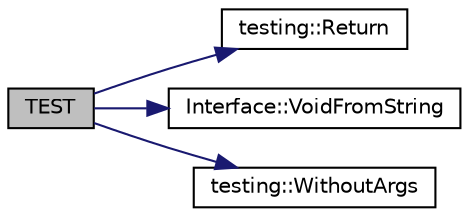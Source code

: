 digraph "TEST"
{
 // LATEX_PDF_SIZE
  bgcolor="transparent";
  edge [fontname="Helvetica",fontsize="10",labelfontname="Helvetica",labelfontsize="10"];
  node [fontname="Helvetica",fontsize="10",shape=record];
  rankdir="LR";
  Node1 [label="TEST",height=0.2,width=0.4,color="black", fillcolor="grey75", style="filled", fontcolor="black",tooltip=" "];
  Node1 -> Node2 [color="midnightblue",fontsize="10",style="solid",fontname="Helvetica"];
  Node2 [label="testing::Return",height=0.2,width=0.4,color="black",URL="$namespacetesting.html#af6d1c13e9376c77671e37545cd84359c",tooltip=" "];
  Node1 -> Node3 [color="midnightblue",fontsize="10",style="solid",fontname="Helvetica"];
  Node3 [label="Interface::VoidFromString",height=0.2,width=0.4,color="black",URL="$classInterface.html#a65d6ae604e7e9a513aec72c9c94e0b97",tooltip=" "];
  Node1 -> Node4 [color="midnightblue",fontsize="10",style="solid",fontname="Helvetica"];
  Node4 [label="testing::WithoutArgs",height=0.2,width=0.4,color="black",URL="$namespacetesting.html#a7508ca9a9df00fc662405ed120326d87",tooltip=" "];
}
